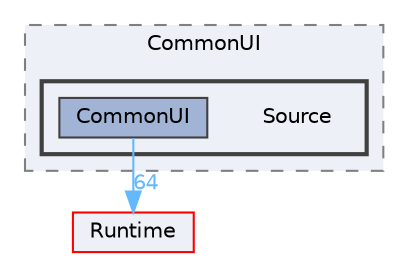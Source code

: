 digraph "Source"
{
 // INTERACTIVE_SVG=YES
 // LATEX_PDF_SIZE
  bgcolor="transparent";
  edge [fontname=Helvetica,fontsize=10,labelfontname=Helvetica,labelfontsize=10];
  node [fontname=Helvetica,fontsize=10,shape=box,height=0.2,width=0.4];
  compound=true
  subgraph clusterdir_bd7de4bc2033b1129b94148efef75316 {
    graph [ bgcolor="#edf0f7", pencolor="grey50", label="CommonUI", fontname=Helvetica,fontsize=10 style="filled,dashed", URL="dir_bd7de4bc2033b1129b94148efef75316.html",tooltip=""]
  subgraph clusterdir_e2ffea0d5096134cd4a9f47acd8d5e9e {
    graph [ bgcolor="#edf0f7", pencolor="grey25", label="", fontname=Helvetica,fontsize=10 style="filled,bold", URL="dir_e2ffea0d5096134cd4a9f47acd8d5e9e.html",tooltip=""]
    dir_e2ffea0d5096134cd4a9f47acd8d5e9e [shape=plaintext, label="Source"];
  dir_fbab3a8e17ff5410c3fe42326069f575 [label="CommonUI", fillcolor="#a2b4d6", color="grey25", style="filled", URL="dir_fbab3a8e17ff5410c3fe42326069f575.html",tooltip=""];
  }
  }
  dir_7536b172fbd480bfd146a1b1acd6856b [label="Runtime", fillcolor="#edf0f7", color="red", style="filled", URL="dir_7536b172fbd480bfd146a1b1acd6856b.html",tooltip=""];
  dir_fbab3a8e17ff5410c3fe42326069f575->dir_7536b172fbd480bfd146a1b1acd6856b [headlabel="64", labeldistance=1.5 headhref="dir_000218_000984.html" href="dir_000218_000984.html" color="steelblue1" fontcolor="steelblue1"];
}
